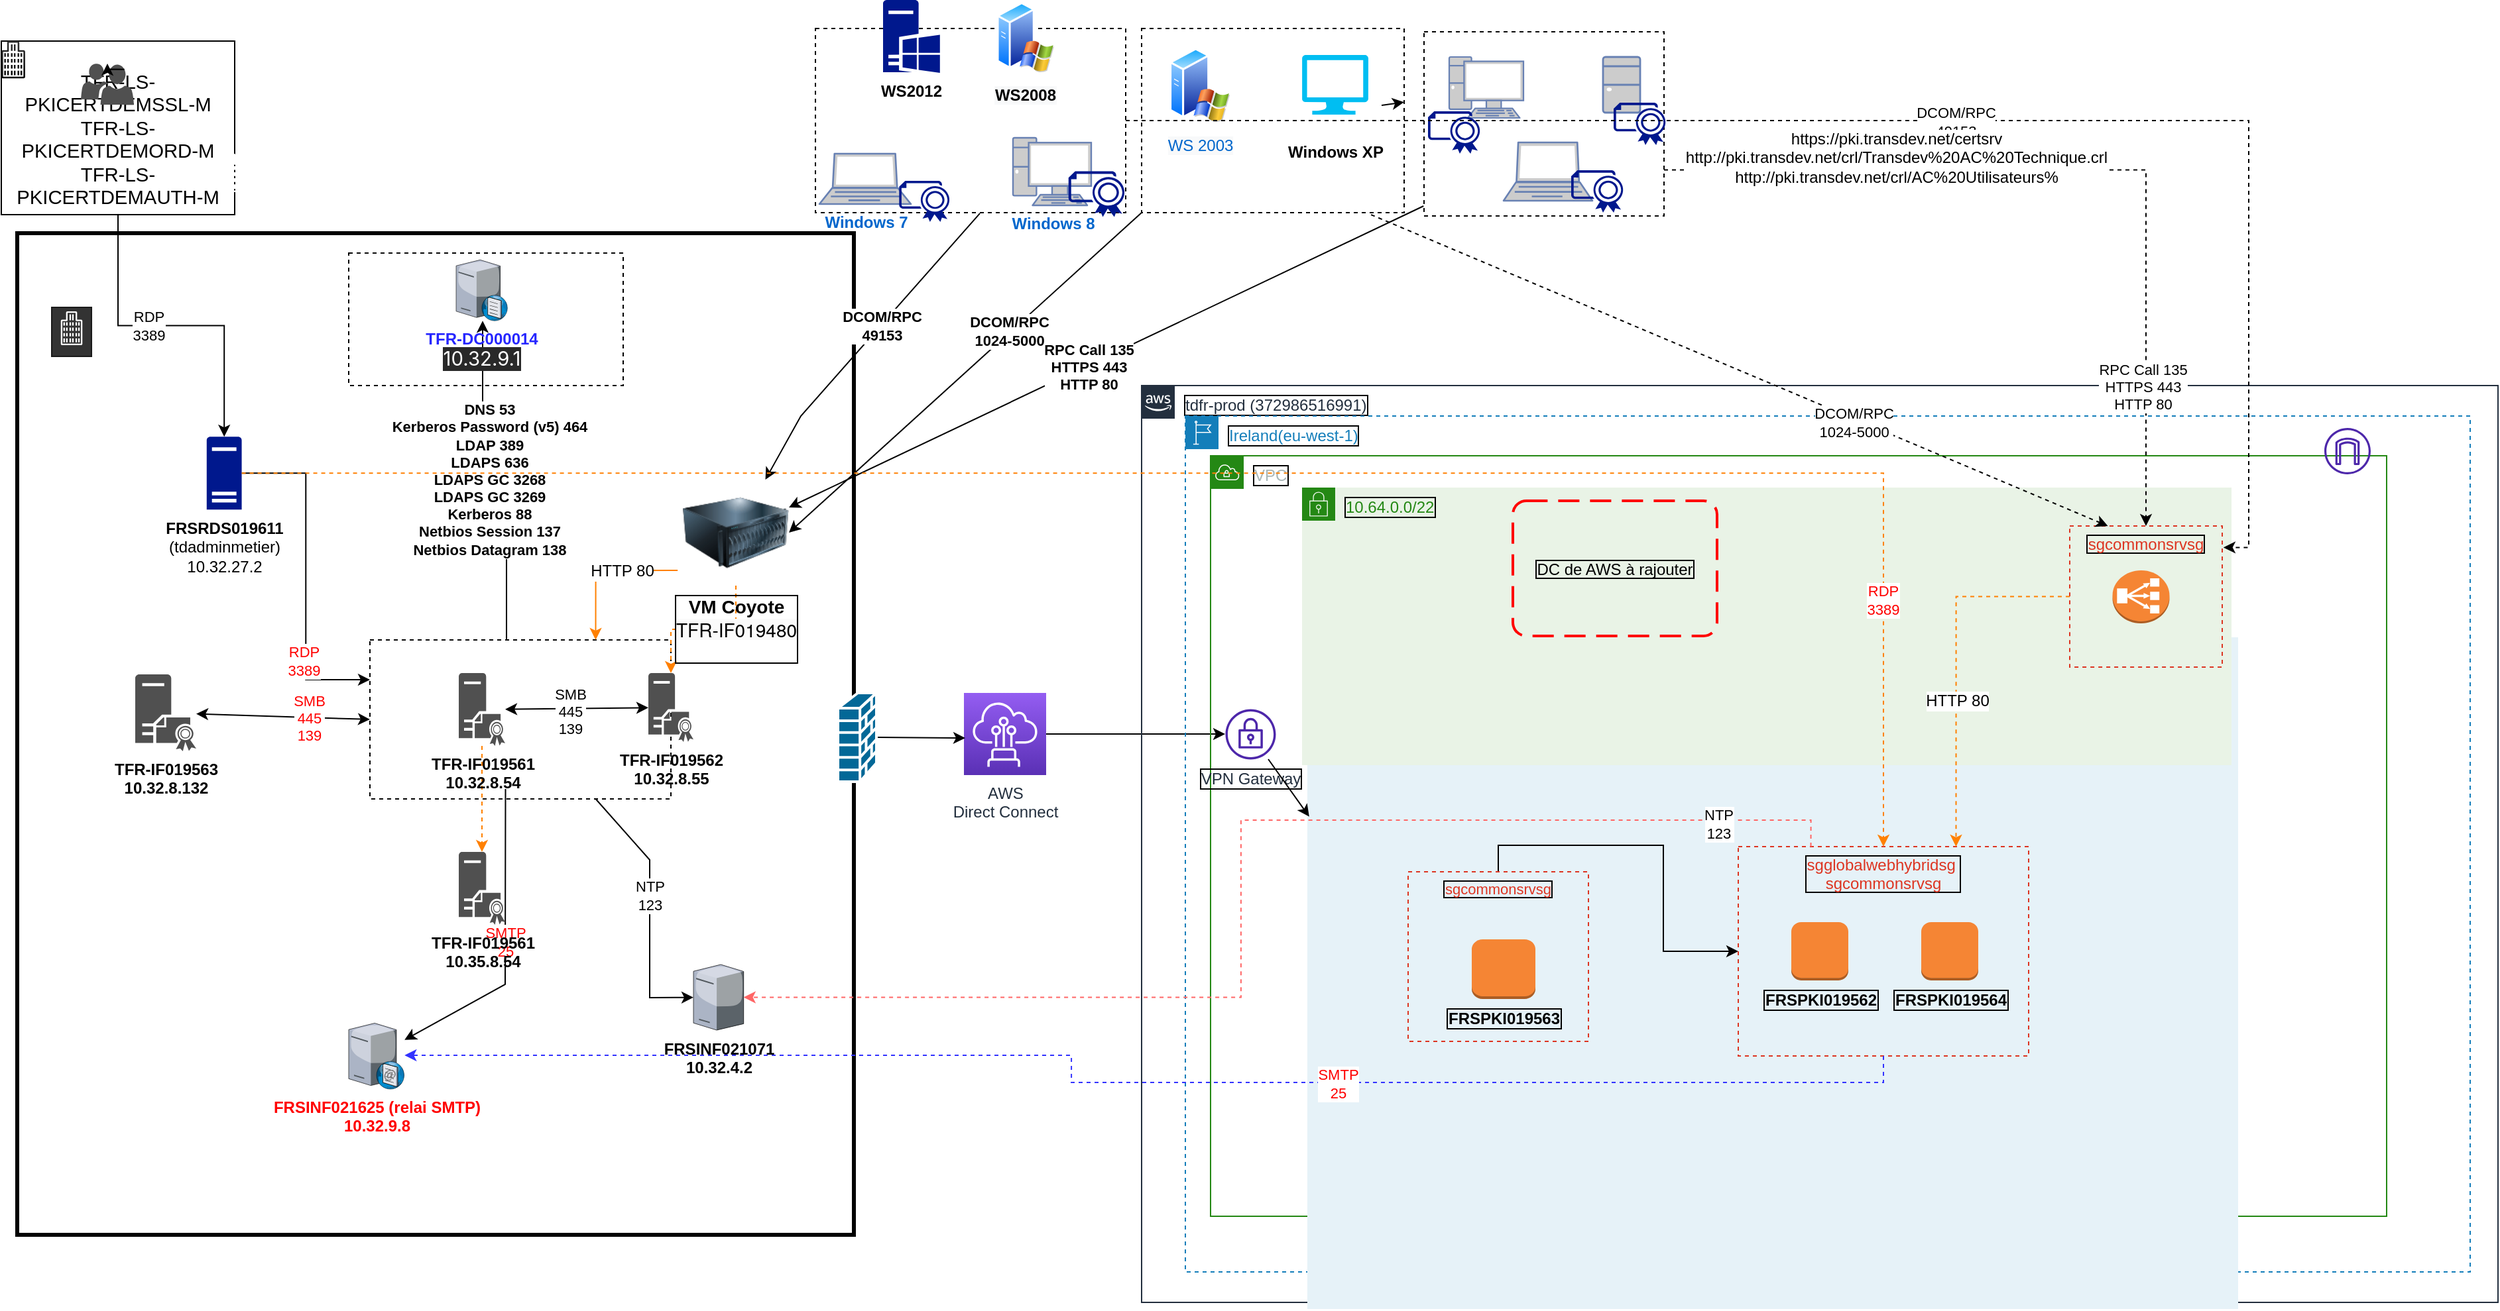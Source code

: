 <mxfile version="20.6.0" type="github">
  <diagram id="BUpwUjb0ULaxSuZtzYWh" name="Page-1">
    <mxGraphModel dx="3411" dy="2013" grid="0" gridSize="10" guides="1" tooltips="1" connect="1" arrows="1" fold="1" page="1" pageScale="1" pageWidth="1700" pageHeight="1100" math="0" shadow="0">
      <root>
        <mxCell id="0" />
        <mxCell id="1" parent="0" />
        <mxCell id="0XBWgx2gWtxwsbYNTwGq-58" value="" style="rounded=0;whiteSpace=wrap;html=1;strokeWidth=3;" parent="1" vertex="1">
          <mxGeometry x="-164" y="159" width="631" height="756" as="geometry" />
        </mxCell>
        <mxCell id="0XBWgx2gWtxwsbYNTwGq-92" value="" style="rounded=0;whiteSpace=wrap;html=1;strokeWidth=1;fillColor=#333333;strokeColor=#1A1A1A;labelBackgroundColor=#1A1A1A;" parent="1" vertex="1">
          <mxGeometry x="-138" y="215" width="30" height="37" as="geometry" />
        </mxCell>
        <mxCell id="0XBWgx2gWtxwsbYNTwGq-61" value="" style="edgeStyle=orthogonalEdgeStyle;rounded=0;orthogonalLoop=1;jettySize=auto;html=1;" parent="1" source="0XBWgx2gWtxwsbYNTwGq-10" target="0XBWgx2gWtxwsbYNTwGq-4" edge="1">
          <mxGeometry relative="1" as="geometry">
            <Array as="points">
              <mxPoint x="205" y="346" />
              <mxPoint x="187" y="346" />
            </Array>
          </mxGeometry>
        </mxCell>
        <mxCell id="0XBWgx2gWtxwsbYNTwGq-10" value="" style="rounded=0;whiteSpace=wrap;html=1;dashed=1;" parent="1" vertex="1">
          <mxGeometry x="102" y="466" width="227" height="120" as="geometry" />
        </mxCell>
        <mxCell id="0XBWgx2gWtxwsbYNTwGq-3" value="&lt;font style=&quot;&quot; color=&quot;#ff0000&quot;&gt;&lt;b&gt;&lt;span style=&quot;font-size: 12px;&quot;&gt;FRSINF021625 (relai SMTP)&lt;/span&gt;&lt;br&gt;&lt;span style=&quot;font-size: 12px;&quot;&gt;10.32.9.8&lt;/span&gt;&lt;/b&gt;&lt;br&gt;&lt;/font&gt;" style="verticalLabelPosition=bottom;sketch=0;aspect=fixed;html=1;verticalAlign=top;strokeColor=none;align=center;outlineConnect=0;shape=mxgraph.citrix.smtp_server;" parent="1" vertex="1">
          <mxGeometry x="86" y="754" width="42.13" height="51" as="geometry" />
        </mxCell>
        <mxCell id="0XBWgx2gWtxwsbYNTwGq-4" value="&lt;b&gt;&lt;font color=&quot;#2626ff&quot;&gt;TFR-DC000014&lt;br&gt;&lt;/font&gt;&lt;/b&gt;&lt;span style=&quot;color: rgb(255, 255, 255); font-family: -apple-system, BlinkMacSystemFont, &amp;quot;Segoe UI&amp;quot;, system-ui, &amp;quot;Apple Color Emoji&amp;quot;, &amp;quot;Segoe UI Emoji&amp;quot;, &amp;quot;Segoe UI Web&amp;quot;, sans-serif; font-size: 14.667px; text-align: start; background-color: rgb(41, 41, 41);&quot;&gt;10.32.9.1&lt;/span&gt;&lt;b&gt;&lt;font color=&quot;#2626ff&quot;&gt;&lt;br&gt;&lt;/font&gt;&lt;/b&gt;" style="verticalLabelPosition=bottom;sketch=0;aspect=fixed;html=1;verticalAlign=top;strokeColor=none;align=center;outlineConnect=0;shape=mxgraph.citrix.dns_server;" parent="1" vertex="1">
          <mxGeometry x="167.01" y="178" width="38.97" height="47.12" as="geometry" />
        </mxCell>
        <mxCell id="0XBWgx2gWtxwsbYNTwGq-5" value="&lt;span style=&quot;font-size: 12px;&quot;&gt;&lt;b&gt;FRSINF021071 &lt;br&gt;10.32.4.2&lt;/b&gt;&lt;br&gt;&lt;/span&gt;" style="verticalLabelPosition=bottom;sketch=0;aspect=fixed;html=1;verticalAlign=top;strokeColor=none;align=center;outlineConnect=0;shape=mxgraph.citrix.license_server;" parent="1" vertex="1">
          <mxGeometry x="346" y="711" width="37.85" height="49.5" as="geometry" />
        </mxCell>
        <mxCell id="0XBWgx2gWtxwsbYNTwGq-6" value="&lt;span style=&quot;font-size: 12px;&quot;&gt;&lt;b&gt;TFR-IF019563&lt;br&gt;10.32.8.132&lt;br&gt;&lt;/b&gt;&lt;/span&gt;" style="sketch=0;pointerEvents=1;shadow=0;dashed=0;html=1;strokeColor=none;fillColor=#505050;labelPosition=center;verticalLabelPosition=bottom;verticalAlign=top;outlineConnect=0;align=center;shape=mxgraph.office.servers.certificate_authority;" parent="1" vertex="1">
          <mxGeometry x="-75" y="492" width="46" height="58" as="geometry" />
        </mxCell>
        <mxCell id="0XBWgx2gWtxwsbYNTwGq-7" value="&lt;span style=&quot;font-size: 12px;&quot;&gt;&lt;b&gt;TFR-IF019562&lt;br&gt;10.32.8.55&lt;/b&gt;&lt;br&gt;&lt;/span&gt;" style="sketch=0;pointerEvents=1;shadow=0;dashed=0;html=1;strokeColor=none;fillColor=#505050;labelPosition=center;verticalLabelPosition=bottom;verticalAlign=top;outlineConnect=0;align=center;shape=mxgraph.office.servers.certificate_authority;" parent="1" vertex="1">
          <mxGeometry x="312" y="491" width="34" height="52" as="geometry" />
        </mxCell>
        <mxCell id="4JeH47GUTkeg_0I-WwDM-278" value="" style="edgeStyle=orthogonalEdgeStyle;rounded=0;orthogonalLoop=1;jettySize=auto;html=1;dashed=1;strokeColor=#FF8000;strokeWidth=1;fontSize=11;fontColor=#000000;startArrow=none;startFill=0;" edge="1" parent="1" source="0XBWgx2gWtxwsbYNTwGq-8" target="4JeH47GUTkeg_0I-WwDM-277">
          <mxGeometry relative="1" as="geometry" />
        </mxCell>
        <mxCell id="0XBWgx2gWtxwsbYNTwGq-8" value="&lt;b&gt;&lt;span style=&quot;font-size: 12px;&quot;&gt;TFR-IF019561&lt;br&gt;&lt;/span&gt;10.32.8.54&lt;/b&gt;&lt;span style=&quot;font-size: 12px;&quot;&gt;&lt;b&gt;&lt;br&gt;&lt;/b&gt;&lt;/span&gt;" style="sketch=0;pointerEvents=1;shadow=0;dashed=0;html=1;strokeColor=none;fillColor=#505050;labelPosition=center;verticalLabelPosition=bottom;verticalAlign=top;outlineConnect=0;align=center;shape=mxgraph.office.servers.certificate_authority;" parent="1" vertex="1">
          <mxGeometry x="169" y="491" width="35" height="55" as="geometry" />
        </mxCell>
        <mxCell id="0XBWgx2gWtxwsbYNTwGq-16" value="" style="rounded=0;whiteSpace=wrap;html=1;dashed=1;" parent="1" vertex="1">
          <mxGeometry x="438" y="4.5" width="234" height="139" as="geometry" />
        </mxCell>
        <mxCell id="0XBWgx2gWtxwsbYNTwGq-17" value="" style="rounded=0;whiteSpace=wrap;html=1;dashed=1;" parent="1" vertex="1">
          <mxGeometry x="897" y="7" width="181" height="139" as="geometry" />
        </mxCell>
        <mxCell id="0XBWgx2gWtxwsbYNTwGq-18" value="" style="rounded=0;whiteSpace=wrap;html=1;dashed=1;" parent="1" vertex="1">
          <mxGeometry x="684" y="4.5" width="198" height="139" as="geometry" />
        </mxCell>
        <mxCell id="0XBWgx2gWtxwsbYNTwGq-21" value="&lt;b&gt;WS2012&lt;/b&gt;" style="sketch=0;aspect=fixed;pointerEvents=1;shadow=0;dashed=0;html=1;strokeColor=none;labelPosition=center;verticalLabelPosition=bottom;verticalAlign=top;align=center;fillColor=#00188D;shape=mxgraph.mscae.enterprise.windows_server" parent="1" vertex="1">
          <mxGeometry x="489" y="-17" width="42.9" height="55" as="geometry" />
        </mxCell>
        <mxCell id="0XBWgx2gWtxwsbYNTwGq-23" value="&lt;b style=&quot;background-color: rgb(248, 249, 250);&quot;&gt;WS2008&lt;/b&gt;" style="aspect=fixed;perimeter=ellipsePerimeter;html=1;align=center;shadow=0;dashed=0;spacingTop=3;image;image=img/lib/active_directory/windows_server_2.svg;" parent="1" vertex="1">
          <mxGeometry x="574.8" y="-16" width="43.2" height="54" as="geometry" />
        </mxCell>
        <mxCell id="0XBWgx2gWtxwsbYNTwGq-26" value="&lt;b&gt;Windows 7&lt;/b&gt;" style="fontColor=#0066CC;verticalAlign=top;verticalLabelPosition=bottom;labelPosition=center;align=center;html=1;outlineConnect=0;fillColor=#CCCCCC;strokeColor=#6881B3;gradientColor=none;gradientDirection=north;strokeWidth=2;shape=mxgraph.networks.laptop;" parent="1" vertex="1">
          <mxGeometry x="441" y="99" width="69" height="38" as="geometry" />
        </mxCell>
        <mxCell id="0XBWgx2gWtxwsbYNTwGq-28" value="&lt;b&gt;&lt;br&gt;Windows XP&lt;/b&gt;" style="verticalLabelPosition=bottom;html=1;verticalAlign=top;align=center;strokeColor=none;fillColor=#00BEF2;shape=mxgraph.azure.computer;pointerEvents=1;" parent="1" vertex="1">
          <mxGeometry x="805" y="24.5" width="50" height="45" as="geometry" />
        </mxCell>
        <mxCell id="0XBWgx2gWtxwsbYNTwGq-29" value="&lt;b&gt;Windows 8&lt;/b&gt;" style="fontColor=#0066CC;verticalAlign=top;verticalLabelPosition=bottom;labelPosition=center;align=center;html=1;outlineConnect=0;fillColor=#CCCCCC;strokeColor=#6881B3;gradientColor=none;gradientDirection=north;strokeWidth=2;shape=mxgraph.networks.pc;" parent="1" vertex="1">
          <mxGeometry x="587" y="87" width="59" height="51" as="geometry" />
        </mxCell>
        <mxCell id="0XBWgx2gWtxwsbYNTwGq-30" value="&lt;font color=&quot;#0066cc&quot;&gt;&lt;span style=&quot;background-color: rgb(248, 249, 250);&quot;&gt;WS 2003&lt;/span&gt;&lt;/font&gt;" style="aspect=fixed;perimeter=ellipsePerimeter;html=1;align=center;shadow=0;dashed=0;spacingTop=3;image;image=img/lib/active_directory/windows_server_2.svg;" parent="1" vertex="1">
          <mxGeometry x="705" y="18.5" width="45.6" height="57" as="geometry" />
        </mxCell>
        <mxCell id="0XBWgx2gWtxwsbYNTwGq-31" value="" style="fontColor=#0066CC;verticalAlign=top;verticalLabelPosition=bottom;labelPosition=center;align=center;html=1;outlineConnect=0;fillColor=#CCCCCC;strokeColor=#6881B3;gradientColor=none;gradientDirection=north;strokeWidth=2;shape=mxgraph.networks.laptop;" parent="1" vertex="1">
          <mxGeometry x="957" y="90.5" width="67" height="44" as="geometry" />
        </mxCell>
        <mxCell id="0XBWgx2gWtxwsbYNTwGq-32" value="" style="fontColor=#0066CC;verticalAlign=top;verticalLabelPosition=bottom;labelPosition=center;align=center;html=1;outlineConnect=0;fillColor=#CCCCCC;strokeColor=#6881B3;gradientColor=none;gradientDirection=north;strokeWidth=2;shape=mxgraph.networks.pc;" parent="1" vertex="1">
          <mxGeometry x="916" y="26" width="56" height="46" as="geometry" />
        </mxCell>
        <mxCell id="0XBWgx2gWtxwsbYNTwGq-33" value="" style="fontColor=#0066CC;verticalAlign=top;verticalLabelPosition=bottom;labelPosition=center;align=center;html=1;outlineConnect=0;fillColor=#CCCCCC;strokeColor=#6881B3;gradientColor=none;gradientDirection=north;strokeWidth=2;shape=mxgraph.networks.desktop_pc;" parent="1" vertex="1">
          <mxGeometry x="1032" y="26" width="28" height="42" as="geometry" />
        </mxCell>
        <mxCell id="0XBWgx2gWtxwsbYNTwGq-37" value="" style="sketch=0;aspect=fixed;pointerEvents=1;shadow=0;dashed=0;html=1;strokeColor=none;labelPosition=center;verticalLabelPosition=bottom;verticalAlign=top;align=center;fillColor=#00188D;shape=mxgraph.azure.certificate" parent="1" vertex="1">
          <mxGeometry x="1040" y="60.5" width="40" height="32" as="geometry" />
        </mxCell>
        <mxCell id="0XBWgx2gWtxwsbYNTwGq-40" value="" style="sketch=0;aspect=fixed;pointerEvents=1;shadow=0;dashed=0;html=1;strokeColor=none;labelPosition=center;verticalLabelPosition=bottom;verticalAlign=top;align=center;fillColor=#00188D;shape=mxgraph.azure.certificate" parent="1" vertex="1">
          <mxGeometry x="900" y="67" width="40" height="32" as="geometry" />
        </mxCell>
        <mxCell id="0XBWgx2gWtxwsbYNTwGq-41" value="" style="sketch=0;aspect=fixed;pointerEvents=1;shadow=0;dashed=0;html=1;strokeColor=none;labelPosition=center;verticalLabelPosition=bottom;verticalAlign=top;align=center;fillColor=#00188D;shape=mxgraph.azure.certificate" parent="1" vertex="1">
          <mxGeometry x="1008" y="111.5" width="40" height="32" as="geometry" />
        </mxCell>
        <mxCell id="0XBWgx2gWtxwsbYNTwGq-43" value="" style="sketch=0;aspect=fixed;pointerEvents=1;shadow=0;dashed=0;html=1;strokeColor=none;labelPosition=center;verticalLabelPosition=bottom;verticalAlign=top;align=center;fillColor=#00188D;shape=mxgraph.azure.certificate" parent="1" vertex="1">
          <mxGeometry x="501.15" y="119.5" width="38.75" height="31" as="geometry" />
        </mxCell>
        <mxCell id="0XBWgx2gWtxwsbYNTwGq-45" value="" style="sketch=0;aspect=fixed;pointerEvents=1;shadow=0;dashed=0;html=1;strokeColor=none;labelPosition=center;verticalLabelPosition=bottom;verticalAlign=top;align=center;fillColor=#00188D;shape=mxgraph.azure.certificate" parent="1" vertex="1">
          <mxGeometry x="628.87" y="112.25" width="43.13" height="34.5" as="geometry" />
        </mxCell>
        <mxCell id="4JeH47GUTkeg_0I-WwDM-153" style="edgeStyle=none;rounded=0;orthogonalLoop=1;jettySize=auto;html=1;exitX=1;exitY=0.25;exitDx=0;exitDy=0;fontColor=#000000;" edge="1" parent="1" source="0XBWgx2gWtxwsbYNTwGq-47" target="0XBWgx2gWtxwsbYNTwGq-18">
          <mxGeometry relative="1" as="geometry" />
        </mxCell>
        <mxCell id="0XBWgx2gWtxwsbYNTwGq-47" value="" style="shape=image;html=1;verticalAlign=top;verticalLabelPosition=bottom;labelBackgroundColor=#ffffff;imageAspect=0;aspect=fixed;image=https://cdn1.iconfinder.com/data/icons/hawcons/32/698401-icon-137-document-certificate-128.png" parent="1" vertex="1">
          <mxGeometry x="825" y="52.5" width="40" height="40" as="geometry" />
        </mxCell>
        <mxCell id="0XBWgx2gWtxwsbYNTwGq-53" value="" style="shape=image;html=1;verticalAlign=top;verticalLabelPosition=bottom;labelBackgroundColor=#ffffff;imageAspect=0;aspect=fixed;image=https://cdn1.iconfinder.com/data/icons/hawcons/32/698401-icon-137-document-certificate-128.png" parent="1" vertex="1">
          <mxGeometry x="461.15" width="40" height="40" as="geometry" />
        </mxCell>
        <mxCell id="0XBWgx2gWtxwsbYNTwGq-55" value="" style="shape=image;html=1;verticalAlign=top;verticalLabelPosition=bottom;labelBackgroundColor=#ffffff;imageAspect=0;aspect=fixed;image=https://cdn1.iconfinder.com/data/icons/hawcons/32/698401-icon-137-document-certificate-128.png" parent="1" vertex="1">
          <mxGeometry x="723" y="55" width="40" height="40" as="geometry" />
        </mxCell>
        <mxCell id="4JeH47GUTkeg_0I-WwDM-197" style="edgeStyle=none;rounded=0;orthogonalLoop=1;jettySize=auto;html=1;exitX=1;exitY=0.5;exitDx=0;exitDy=0;exitPerimeter=0;fontColor=#000000;" edge="1" parent="1" source="0XBWgx2gWtxwsbYNTwGq-57" target="4JeH47GUTkeg_0I-WwDM-198">
          <mxGeometry relative="1" as="geometry">
            <mxPoint x="624" y="537" as="targetPoint" />
          </mxGeometry>
        </mxCell>
        <mxCell id="0XBWgx2gWtxwsbYNTwGq-57" value="AWS&lt;br&gt;Direct Connect" style="sketch=0;points=[[0,0,0],[0.25,0,0],[0.5,0,0],[0.75,0,0],[1,0,0],[0,1,0],[0.25,1,0],[0.5,1,0],[0.75,1,0],[1,1,0],[0,0.25,0],[0,0.5,0],[0,0.75,0],[1,0.25,0],[1,0.5,0],[1,0.75,0]];outlineConnect=0;fontColor=#232F3E;gradientColor=#945DF2;gradientDirection=north;fillColor=#5A30B5;strokeColor=#ffffff;dashed=0;verticalLabelPosition=bottom;verticalAlign=top;align=center;html=1;fontSize=12;fontStyle=0;aspect=fixed;shape=mxgraph.aws4.resourceIcon;resIcon=mxgraph.aws4.direct_connect;" parent="1" vertex="1">
          <mxGeometry x="550" y="506" width="62" height="62" as="geometry" />
        </mxCell>
        <mxCell id="4JeH47GUTkeg_0I-WwDM-195" style="edgeStyle=none;rounded=0;orthogonalLoop=1;jettySize=auto;html=1;exitX=1;exitY=0.5;exitDx=0;exitDy=0;exitPerimeter=0;fontColor=#000000;" edge="1" parent="1" source="0XBWgx2gWtxwsbYNTwGq-59">
          <mxGeometry relative="1" as="geometry">
            <mxPoint x="551" y="540" as="targetPoint" />
          </mxGeometry>
        </mxCell>
        <mxCell id="0XBWgx2gWtxwsbYNTwGq-59" value="" style="shape=mxgraph.cisco.security.firewall;html=1;pointerEvents=1;dashed=0;fillColor=#036897;strokeColor=#ffffff;strokeWidth=2;verticalLabelPosition=bottom;verticalAlign=top;align=center;outlineConnect=0;" parent="1" vertex="1">
          <mxGeometry x="455" y="506" width="29" height="67" as="geometry" />
        </mxCell>
        <mxCell id="0XBWgx2gWtxwsbYNTwGq-63" value="" style="endArrow=classic;html=1;rounded=0;exitX=0.75;exitY=1;exitDx=0;exitDy=0;" parent="1" source="0XBWgx2gWtxwsbYNTwGq-10" edge="1" target="0XBWgx2gWtxwsbYNTwGq-5">
          <mxGeometry width="50" height="50" relative="1" as="geometry">
            <mxPoint x="359.92" y="651" as="sourcePoint" />
            <mxPoint x="348" y="702" as="targetPoint" />
            <Array as="points">
              <mxPoint x="313" y="632" />
              <mxPoint x="313" y="736" />
            </Array>
          </mxGeometry>
        </mxCell>
        <mxCell id="4JeH47GUTkeg_0I-WwDM-7" value="NTP&lt;br&gt;123" style="edgeLabel;html=1;align=center;verticalAlign=middle;resizable=0;points=[];fontColor=#000000;" vertex="1" connectable="0" parent="0XBWgx2gWtxwsbYNTwGq-63">
          <mxGeometry x="-0.106" relative="1" as="geometry">
            <mxPoint as="offset" />
          </mxGeometry>
        </mxCell>
        <mxCell id="0XBWgx2gWtxwsbYNTwGq-64" value="" style="endArrow=classic;html=1;rounded=0;exitX=0.75;exitY=1;exitDx=0;exitDy=0;" parent="1" target="0XBWgx2gWtxwsbYNTwGq-3" edge="1">
          <mxGeometry width="50" height="50" relative="1" as="geometry">
            <mxPoint x="204.25" y="578.5" as="sourcePoint" />
            <mxPoint x="204" y="708.5" as="targetPoint" />
            <Array as="points">
              <mxPoint x="204" y="726" />
            </Array>
          </mxGeometry>
        </mxCell>
        <mxCell id="4JeH47GUTkeg_0I-WwDM-6" value="SMTP&lt;br&gt;25" style="edgeLabel;html=1;align=center;verticalAlign=middle;resizable=0;points=[];fontColor=#FF0000;" vertex="1" connectable="0" parent="0XBWgx2gWtxwsbYNTwGq-64">
          <mxGeometry x="-0.016" relative="1" as="geometry">
            <mxPoint as="offset" />
          </mxGeometry>
        </mxCell>
        <mxCell id="0XBWgx2gWtxwsbYNTwGq-66" value="" style="endArrow=classic;startArrow=classic;html=1;rounded=0;entryX=0;entryY=0.5;entryDx=0;entryDy=0;" parent="1" source="0XBWgx2gWtxwsbYNTwGq-6" target="0XBWgx2gWtxwsbYNTwGq-10" edge="1">
          <mxGeometry width="50" height="50" relative="1" as="geometry">
            <mxPoint x="78" y="520" as="sourcePoint" />
            <mxPoint x="128" y="470" as="targetPoint" />
          </mxGeometry>
        </mxCell>
        <mxCell id="4JeH47GUTkeg_0I-WwDM-8" value="SMB&lt;br&gt;445&lt;br&gt;139" style="edgeLabel;html=1;align=center;verticalAlign=middle;resizable=0;points=[];fontColor=#FF0000;" vertex="1" connectable="0" parent="0XBWgx2gWtxwsbYNTwGq-66">
          <mxGeometry x="0.525" relative="1" as="geometry">
            <mxPoint x="-15" as="offset" />
          </mxGeometry>
        </mxCell>
        <mxCell id="0XBWgx2gWtxwsbYNTwGq-69" value="" style="endArrow=classic;startArrow=classic;html=1;rounded=0;" parent="1" source="0XBWgx2gWtxwsbYNTwGq-8" target="0XBWgx2gWtxwsbYNTwGq-7" edge="1">
          <mxGeometry width="50" height="50" relative="1" as="geometry">
            <mxPoint x="225" y="517.712" as="sourcePoint" />
            <mxPoint x="283" y="516.28" as="targetPoint" />
          </mxGeometry>
        </mxCell>
        <mxCell id="4JeH47GUTkeg_0I-WwDM-9" value="&lt;span style=&quot;color: rgba(0, 0, 0, 0); font-family: monospace; font-size: 0px; text-align: start; background-color: rgb(248, 249, 250);&quot;&gt;%3CmxGraphModel%3E%3Croot%3E%3CmxCell%20id%3D%220%22%2F%3E%3CmxCell%20id%3D%221%22%20parent%3D%220%22%2F%3E%3CmxCell%20id%3D%222%22%20value%3D%22SMB%26lt%3Bbr%26gt%3B445%26lt%3Bbr%26gt%3B139%22%20style%3D%22edgeLabel%3Bhtml%3D1%3Balign%3Dcenter%3BverticalAlign%3Dmiddle%3Bresizable%3D0%3Bpoints%3D%5B%5D%3BfontColor%3D%23FF0000%3B%22%20vertex%3D%221%22%20connectable%3D%220%22%20parent%3D%221%22%3E%3CmxGeometry%20x%3D%22113.979%22%20y%3D%22518.933%22%20as%3D%22geometry%22%2F%3E%3C%2FmxCell%3E%3C%2Froot%3E%3C%2FmxGraphModel%3E&lt;/span&gt;" style="edgeLabel;html=1;align=center;verticalAlign=middle;resizable=0;points=[];fontColor=#FF0000;" vertex="1" connectable="0" parent="0XBWgx2gWtxwsbYNTwGq-69">
          <mxGeometry x="-0.2" relative="1" as="geometry">
            <mxPoint as="offset" />
          </mxGeometry>
        </mxCell>
        <mxCell id="4JeH47GUTkeg_0I-WwDM-10" value="SMB&lt;br&gt;445&lt;br&gt;139" style="edgeLabel;html=1;align=center;verticalAlign=middle;resizable=0;points=[];fontColor=#000000;" vertex="1" connectable="0" parent="0XBWgx2gWtxwsbYNTwGq-69">
          <mxGeometry x="-0.274" y="-4" relative="1" as="geometry">
            <mxPoint x="10" y="-2" as="offset" />
          </mxGeometry>
        </mxCell>
        <mxCell id="4JeH47GUTkeg_0I-WwDM-3" value="" style="edgeStyle=orthogonalEdgeStyle;rounded=0;orthogonalLoop=1;jettySize=auto;html=1;entryX=0;entryY=0.25;entryDx=0;entryDy=0;" edge="1" parent="1" source="0XBWgx2gWtxwsbYNTwGq-78" target="0XBWgx2gWtxwsbYNTwGq-10">
          <mxGeometry relative="1" as="geometry" />
        </mxCell>
        <mxCell id="4JeH47GUTkeg_0I-WwDM-13" value="RDP&lt;br&gt;3389" style="edgeLabel;html=1;align=center;verticalAlign=middle;resizable=0;points=[];fontColor=#FF0000;" vertex="1" connectable="0" parent="4JeH47GUTkeg_0I-WwDM-3">
          <mxGeometry x="0.507" y="-2" relative="1" as="geometry">
            <mxPoint as="offset" />
          </mxGeometry>
        </mxCell>
        <mxCell id="0XBWgx2gWtxwsbYNTwGq-78" value="&lt;b&gt;FRSRDS019611 &lt;/b&gt;&lt;br&gt;(tdadminmetier)&lt;br&gt;10.32.27.2" style="sketch=0;aspect=fixed;pointerEvents=1;shadow=0;dashed=0;html=1;strokeColor=none;labelPosition=center;verticalLabelPosition=bottom;verticalAlign=top;align=center;fillColor=#00188D;shape=mxgraph.mscae.enterprise.server_generic;strokeWidth=3;" parent="1" vertex="1">
          <mxGeometry x="-21.11" y="312.6" width="26.4" height="55" as="geometry" />
        </mxCell>
        <mxCell id="4JeH47GUTkeg_0I-WwDM-169" value="" style="edgeStyle=orthogonalEdgeStyle;rounded=0;orthogonalLoop=1;jettySize=auto;html=1;fontColor=#000000;" edge="1" parent="1" source="0XBWgx2gWtxwsbYNTwGq-90" target="0XBWgx2gWtxwsbYNTwGq-78">
          <mxGeometry relative="1" as="geometry" />
        </mxCell>
        <mxCell id="4JeH47GUTkeg_0I-WwDM-170" value="RDP&lt;br&gt;3389" style="edgeLabel;html=1;align=center;verticalAlign=middle;resizable=0;points=[];fontColor=#000000;" vertex="1" connectable="0" parent="4JeH47GUTkeg_0I-WwDM-169">
          <mxGeometry x="-0.136" relative="1" as="geometry">
            <mxPoint as="offset" />
          </mxGeometry>
        </mxCell>
        <mxCell id="0XBWgx2gWtxwsbYNTwGq-90" value="&lt;span style=&quot;font-size: 11pt; font-family: Calibri, sans-serif;&quot;&gt;&lt;br&gt;&lt;br&gt;TFR-LS-PKICERTDEMSSL-M&lt;br&gt;&lt;/span&gt;&lt;span style=&quot;font-size: 11pt; font-family: Calibri, sans-serif;&quot;&gt;TFR-LS-PKICERTDEMORD-M&lt;br&gt;&lt;/span&gt;&lt;span style=&quot;font-size: 11pt; font-family: Calibri, sans-serif;&quot;&gt;TFR-LS-PKICERTDEMAUTH-M&lt;/span&gt;&lt;span style=&quot;font-size: 11pt; font-family: Calibri, sans-serif;&quot;&gt;&lt;br&gt;&lt;br&gt;&lt;/span&gt;" style="rounded=0;whiteSpace=wrap;html=1;strokeWidth=1;fillColor=#FFFFFF;" parent="1" vertex="1">
          <mxGeometry x="-176" y="14" width="176" height="131" as="geometry" />
        </mxCell>
        <mxCell id="0XBWgx2gWtxwsbYNTwGq-91" value="" style="sketch=0;outlineConnect=0;fontColor=#FFFFFF;gradientColor=none;fillColor=#FFFFFF;strokeColor=none;dashed=0;verticalLabelPosition=bottom;verticalAlign=top;align=center;html=1;fontSize=12;fontStyle=0;aspect=fixed;pointerEvents=1;shape=mxgraph.aws4.office_building;strokeWidth=1;shadow=0;" parent="1" vertex="1">
          <mxGeometry x="-131.18" y="218" width="16.37" height="25.54" as="geometry" />
        </mxCell>
        <mxCell id="0XBWgx2gWtxwsbYNTwGq-94" value="" style="sketch=0;outlineConnect=0;fontColor=#FFFFFF;gradientColor=none;fillColor=#FFFFFF;strokeColor=none;dashed=0;verticalLabelPosition=bottom;verticalAlign=top;align=center;html=1;fontSize=12;fontStyle=0;aspect=fixed;pointerEvents=1;shape=mxgraph.aws4.office_building;strokeWidth=1;shadow=0;" parent="1" vertex="1">
          <mxGeometry x="-13.3" y="99" width="18.59" height="29" as="geometry" />
        </mxCell>
        <mxCell id="0XBWgx2gWtxwsbYNTwGq-100" value="" style="sketch=0;outlineConnect=0;fontColor=#FFFFFF;gradientColor=default;fillColor=#333333;strokeColor=none;dashed=0;verticalLabelPosition=bottom;verticalAlign=top;align=center;html=1;fontSize=12;fontStyle=0;aspect=fixed;pointerEvents=1;shape=mxgraph.aws4.office_building;strokeWidth=1;shadow=0;labelBackgroundColor=#1A1A1A;" parent="1" vertex="1">
          <mxGeometry x="-176" y="14.0" width="18" height="28.08" as="geometry" />
        </mxCell>
        <mxCell id="0XBWgx2gWtxwsbYNTwGq-101" value="" style="sketch=0;pointerEvents=1;shadow=0;dashed=0;html=1;strokeColor=none;labelPosition=center;verticalLabelPosition=bottom;verticalAlign=top;align=center;fillColor=#505050;shape=mxgraph.mscae.intune.user_group;labelBackgroundColor=#1A1A1A;strokeWidth=1;fontColor=#FFFFFF;" parent="1" vertex="1">
          <mxGeometry x="-116" y="31" width="40" height="31" as="geometry" />
        </mxCell>
        <mxCell id="4JeH47GUTkeg_0I-WwDM-5" style="edgeStyle=orthogonalEdgeStyle;rounded=0;orthogonalLoop=1;jettySize=auto;html=1;exitX=0.82;exitY=0.14;exitDx=0;exitDy=0;exitPerimeter=0;entryX=0.5;entryY=0;entryDx=0;entryDy=0;entryPerimeter=0;fontColor=#FF0000;" edge="1" parent="1" source="0XBWgx2gWtxwsbYNTwGq-101" target="0XBWgx2gWtxwsbYNTwGq-101">
          <mxGeometry relative="1" as="geometry" />
        </mxCell>
        <mxCell id="4JeH47GUTkeg_0I-WwDM-15" value="" style="rounded=0;whiteSpace=wrap;html=1;fontColor=#000000;dashed=1;fillColor=none;" vertex="1" parent="1">
          <mxGeometry x="86" y="174" width="207" height="100" as="geometry" />
        </mxCell>
        <mxCell id="4JeH47GUTkeg_0I-WwDM-151" value="&lt;font color=&quot;#000000&quot;&gt;DNS 53&lt;br&gt;Kerberos Password (v5) 464&lt;br&gt;LDAP 389&lt;br&gt;LDAPS 636&lt;br&gt;LDAPS GC 3268&lt;br&gt;LDAPS GC 3269&lt;br&gt;Kerberos 88&lt;br&gt;Netbios Session 137&lt;br&gt;Netbios Datagram 138&lt;br&gt;&lt;/font&gt;" style="edgeLabel;html=1;align=center;verticalAlign=middle;resizable=0;points=[];fontColor=#FF0000;fontStyle=1" vertex="1" connectable="0" parent="1">
          <mxGeometry x="192.0" y="345" as="geometry" />
        </mxCell>
        <mxCell id="4JeH47GUTkeg_0I-WwDM-163" value="" style="endArrow=classic;html=1;rounded=0;fontColor=#000000;exitX=0.53;exitY=1.004;exitDx=0;exitDy=0;exitPerimeter=0;" edge="1" parent="1" source="0XBWgx2gWtxwsbYNTwGq-16" target="4JeH47GUTkeg_0I-WwDM-260">
          <mxGeometry width="50" height="50" relative="1" as="geometry">
            <mxPoint x="501" y="427" as="sourcePoint" />
            <mxPoint x="595" y="438" as="targetPoint" />
            <Array as="points">
              <mxPoint x="427" y="297" />
            </Array>
          </mxGeometry>
        </mxCell>
        <mxCell id="4JeH47GUTkeg_0I-WwDM-166" value="&lt;b&gt;DCOM/RPC&lt;br&gt;49153&lt;/b&gt;" style="edgeLabel;html=1;align=center;verticalAlign=middle;resizable=0;points=[];fontColor=#000000;" vertex="1" connectable="0" parent="4JeH47GUTkeg_0I-WwDM-163">
          <mxGeometry x="-0.128" y="1" relative="1" as="geometry">
            <mxPoint y="-1" as="offset" />
          </mxGeometry>
        </mxCell>
        <mxCell id="4JeH47GUTkeg_0I-WwDM-164" value="" style="endArrow=classic;html=1;rounded=0;fontColor=#000000;exitX=0;exitY=1;exitDx=0;exitDy=0;entryX=1;entryY=0.5;entryDx=0;entryDy=0;" edge="1" parent="1" source="0XBWgx2gWtxwsbYNTwGq-18" target="4JeH47GUTkeg_0I-WwDM-260">
          <mxGeometry width="50" height="50" relative="1" as="geometry">
            <mxPoint x="532" y="419" as="sourcePoint" />
            <mxPoint x="582" y="369" as="targetPoint" />
          </mxGeometry>
        </mxCell>
        <mxCell id="4JeH47GUTkeg_0I-WwDM-167" value="&lt;b&gt;DCOM/RPC&lt;br&gt;1024-5000&lt;/b&gt;" style="edgeLabel;html=1;align=center;verticalAlign=middle;resizable=0;points=[];fontColor=#000000;" vertex="1" connectable="0" parent="4JeH47GUTkeg_0I-WwDM-164">
          <mxGeometry x="-0.251" y="-1" relative="1" as="geometry">
            <mxPoint as="offset" />
          </mxGeometry>
        </mxCell>
        <mxCell id="4JeH47GUTkeg_0I-WwDM-165" value="" style="endArrow=classic;html=1;rounded=0;fontColor=#000000;exitX=-0.002;exitY=0.946;exitDx=0;exitDy=0;exitPerimeter=0;" edge="1" parent="1" source="0XBWgx2gWtxwsbYNTwGq-17" target="4JeH47GUTkeg_0I-WwDM-260">
          <mxGeometry width="50" height="50" relative="1" as="geometry">
            <mxPoint x="532" y="419" as="sourcePoint" />
            <mxPoint x="582" y="369" as="targetPoint" />
          </mxGeometry>
        </mxCell>
        <mxCell id="4JeH47GUTkeg_0I-WwDM-168" value="&lt;b&gt;RPC Call 135&lt;br&gt;HTTPS 443&lt;br&gt;HTTP 80&lt;/b&gt;" style="edgeLabel;html=1;align=center;verticalAlign=middle;resizable=0;points=[];fontColor=#000000;" vertex="1" connectable="0" parent="4JeH47GUTkeg_0I-WwDM-165">
          <mxGeometry x="0.056" y="1" relative="1" as="geometry">
            <mxPoint as="offset" />
          </mxGeometry>
        </mxCell>
        <mxCell id="4JeH47GUTkeg_0I-WwDM-179" value="tdfr-prod (372986516991)" style="points=[[0,0],[0.25,0],[0.5,0],[0.75,0],[1,0],[1,0.25],[1,0.5],[1,0.75],[1,1],[0.75,1],[0.5,1],[0.25,1],[0,1],[0,0.75],[0,0.5],[0,0.25]];outlineConnect=0;gradientColor=none;html=1;whiteSpace=wrap;fontSize=12;fontStyle=0;container=1;pointerEvents=0;collapsible=0;recursiveResize=0;shape=mxgraph.aws4.group;grIcon=mxgraph.aws4.group_aws_cloud_alt;strokeColor=#232F3E;fillColor=none;verticalAlign=top;align=left;spacingLeft=30;fontColor=#232F3E;dashed=0;labelBackgroundColor=none;labelBorderColor=#000000;" vertex="1" parent="1">
          <mxGeometry x="684" y="274" width="1023" height="692" as="geometry" />
        </mxCell>
        <mxCell id="4JeH47GUTkeg_0I-WwDM-184" value="Ireland(eu-west-1)" style="points=[[0,0],[0.25,0],[0.5,0],[0.75,0],[1,0],[1,0.25],[1,0.5],[1,0.75],[1,1],[0.75,1],[0.5,1],[0.25,1],[0,1],[0,0.75],[0,0.5],[0,0.25]];outlineConnect=0;gradientColor=none;html=1;whiteSpace=wrap;fontSize=12;fontStyle=0;container=1;pointerEvents=0;collapsible=0;recursiveResize=0;shape=mxgraph.aws4.group;grIcon=mxgraph.aws4.group_region;strokeColor=#147EBA;fillColor=none;verticalAlign=top;align=left;spacingLeft=30;fontColor=#147EBA;dashed=1;labelBackgroundColor=none;labelBorderColor=#000000;" vertex="1" parent="4JeH47GUTkeg_0I-WwDM-179">
          <mxGeometry x="33" y="23" width="969" height="646" as="geometry" />
        </mxCell>
        <mxCell id="4JeH47GUTkeg_0I-WwDM-185" value="VPC" style="points=[[0,0],[0.25,0],[0.5,0],[0.75,0],[1,0],[1,0.25],[1,0.5],[1,0.75],[1,1],[0.75,1],[0.5,1],[0.25,1],[0,1],[0,0.75],[0,0.5],[0,0.25]];outlineConnect=0;gradientColor=none;html=1;whiteSpace=wrap;fontSize=12;fontStyle=0;container=1;pointerEvents=0;collapsible=0;recursiveResize=0;shape=mxgraph.aws4.group;grIcon=mxgraph.aws4.group_vpc;strokeColor=#248814;fillColor=none;verticalAlign=top;align=left;spacingLeft=30;fontColor=#AAB7B8;dashed=0;labelBackgroundColor=none;labelBorderColor=#000000;" vertex="1" parent="4JeH47GUTkeg_0I-WwDM-184">
          <mxGeometry x="19" y="30" width="887" height="574" as="geometry" />
        </mxCell>
        <mxCell id="4JeH47GUTkeg_0I-WwDM-188" value="10.64.8.0/22" style="points=[[0,0],[0.25,0],[0.5,0],[0.75,0],[1,0],[1,0.25],[1,0.5],[1,0.75],[1,1],[0.75,1],[0.5,1],[0.25,1],[0,1],[0,0.75],[0,0.5],[0,0.25]];outlineConnect=0;gradientColor=none;html=1;whiteSpace=wrap;fontSize=12;fontStyle=0;container=1;pointerEvents=0;collapsible=0;recursiveResize=0;shape=mxgraph.aws4.group;grIcon=mxgraph.aws4.group_security_group;grStroke=0;strokeColor=#147EBA;fillColor=#E6F2F8;verticalAlign=top;align=left;spacingLeft=30;fontColor=#147EBA;dashed=0;labelBackgroundColor=none;labelBorderColor=#000000;" vertex="1" parent="4JeH47GUTkeg_0I-WwDM-185">
          <mxGeometry x="73" y="137" width="702" height="507" as="geometry" />
        </mxCell>
        <mxCell id="4JeH47GUTkeg_0I-WwDM-218" style="edgeStyle=orthogonalEdgeStyle;rounded=0;orthogonalLoop=1;jettySize=auto;html=1;exitX=0.5;exitY=0;exitDx=0;exitDy=0;fontColor=#000000;" edge="1" parent="4JeH47GUTkeg_0I-WwDM-188" source="4JeH47GUTkeg_0I-WwDM-204" target="4JeH47GUTkeg_0I-WwDM-205">
          <mxGeometry relative="1" as="geometry" />
        </mxCell>
        <mxCell id="4JeH47GUTkeg_0I-WwDM-204" value="sgcommonsrvsg" style="fillColor=none;strokeColor=#DD3522;verticalAlign=top;fontStyle=0;fontColor=#DD3522;dashed=1;labelBackgroundColor=none;labelBorderColor=#000000;fontSize=11;" vertex="1" parent="4JeH47GUTkeg_0I-WwDM-188">
          <mxGeometry x="76" y="177" width="136" height="128" as="geometry" />
        </mxCell>
        <mxCell id="4JeH47GUTkeg_0I-WwDM-205" value="sgglobalwebhybridsg &#xa;sgcommonsrvsg" style="fillColor=none;strokeColor=#DD3522;verticalAlign=top;fontStyle=0;fontColor=#DD3522;dashed=1;labelBackgroundColor=none;labelBorderColor=#000000;" vertex="1" parent="4JeH47GUTkeg_0I-WwDM-188">
          <mxGeometry x="325" y="158" width="219" height="158" as="geometry" />
        </mxCell>
        <mxCell id="4JeH47GUTkeg_0I-WwDM-207" value="&lt;b&gt;FRSPKI019563&lt;/b&gt;" style="outlineConnect=0;dashed=0;verticalLabelPosition=bottom;verticalAlign=top;align=center;html=1;shape=mxgraph.aws3.instance;fillColor=#F58534;gradientColor=none;labelBackgroundColor=none;labelBorderColor=#000000;fontColor=#000000;" vertex="1" parent="4JeH47GUTkeg_0I-WwDM-188">
          <mxGeometry x="124" y="228" width="48" height="45" as="geometry" />
        </mxCell>
        <mxCell id="4JeH47GUTkeg_0I-WwDM-208" value="&lt;b&gt;FRSPKI019562&lt;/b&gt;" style="outlineConnect=0;dashed=0;verticalLabelPosition=bottom;verticalAlign=top;align=center;html=1;shape=mxgraph.aws3.instance;fillColor=#F58534;gradientColor=none;labelBackgroundColor=none;labelBorderColor=#000000;fontColor=#000000;" vertex="1" parent="4JeH47GUTkeg_0I-WwDM-188">
          <mxGeometry x="365" y="215" width="43" height="44" as="geometry" />
        </mxCell>
        <mxCell id="4JeH47GUTkeg_0I-WwDM-240" value="&lt;b&gt;FRSPKI019564&lt;/b&gt;" style="outlineConnect=0;dashed=0;verticalLabelPosition=bottom;verticalAlign=top;align=center;html=1;shape=mxgraph.aws3.instance;fillColor=#F58534;gradientColor=none;labelBackgroundColor=none;labelBorderColor=#000000;fontColor=#000000;" vertex="1" parent="4JeH47GUTkeg_0I-WwDM-188">
          <mxGeometry x="463" y="215" width="43" height="44" as="geometry" />
        </mxCell>
        <mxCell id="4JeH47GUTkeg_0I-WwDM-186" value="" style="sketch=0;outlineConnect=0;fontColor=#232F3E;gradientColor=none;fillColor=#4D27AA;strokeColor=none;dashed=0;verticalLabelPosition=bottom;verticalAlign=top;align=center;html=1;fontSize=12;fontStyle=0;aspect=fixed;pointerEvents=1;shape=mxgraph.aws4.internet_gateway;labelBackgroundColor=none;labelBorderColor=#000000;" vertex="1" parent="4JeH47GUTkeg_0I-WwDM-185">
          <mxGeometry x="840" y="-21.0" width="35" height="35" as="geometry" />
        </mxCell>
        <mxCell id="4JeH47GUTkeg_0I-WwDM-187" value="10.64.0.0/22" style="points=[[0,0],[0.25,0],[0.5,0],[0.75,0],[1,0],[1,0.25],[1,0.5],[1,0.75],[1,1],[0.75,1],[0.5,1],[0.25,1],[0,1],[0,0.75],[0,0.5],[0,0.25]];outlineConnect=0;gradientColor=none;html=1;whiteSpace=wrap;fontSize=12;fontStyle=0;container=1;pointerEvents=0;collapsible=0;recursiveResize=0;shape=mxgraph.aws4.group;grIcon=mxgraph.aws4.group_security_group;grStroke=0;strokeColor=#248814;fillColor=#E9F3E6;verticalAlign=top;align=left;spacingLeft=30;fontColor=#248814;dashed=0;labelBackgroundColor=none;labelBorderColor=#000000;" vertex="1" parent="4JeH47GUTkeg_0I-WwDM-185">
          <mxGeometry x="69" y="24" width="701" height="209.5" as="geometry" />
        </mxCell>
        <mxCell id="4JeH47GUTkeg_0I-WwDM-263" value="" style="outlineConnect=0;dashed=0;verticalLabelPosition=bottom;verticalAlign=top;align=center;html=1;shape=mxgraph.aws3.classic_load_balancer;fillColor=#F58534;gradientColor=none;labelBackgroundColor=none;labelBorderColor=#000000;strokeColor=default;strokeWidth=0;fontSize=12;fontColor=#000000;" vertex="1" parent="4JeH47GUTkeg_0I-WwDM-187">
          <mxGeometry x="611" y="62.28" width="43" height="40" as="geometry" />
        </mxCell>
        <mxCell id="4JeH47GUTkeg_0I-WwDM-268" value="DC de AWS à rajouter" style="rounded=1;arcSize=10;dashed=1;strokeColor=#ff0000;fillColor=none;gradientColor=none;dashPattern=8 4;strokeWidth=2;labelBackgroundColor=none;labelBorderColor=#000000;fontSize=12;fontColor=#000000;" vertex="1" parent="4JeH47GUTkeg_0I-WwDM-187">
          <mxGeometry x="159" y="10" width="154" height="102" as="geometry" />
        </mxCell>
        <mxCell id="4JeH47GUTkeg_0I-WwDM-269" value="sgcommonsrvsg" style="fillColor=none;strokeColor=#DD3522;verticalAlign=top;fontStyle=0;fontColor=#DD3522;dashed=1;labelBackgroundColor=none;labelBorderColor=#000000;strokeWidth=1;fontSize=12;" vertex="1" parent="4JeH47GUTkeg_0I-WwDM-187">
          <mxGeometry x="579" y="29" width="115" height="106.55" as="geometry" />
        </mxCell>
        <mxCell id="4JeH47GUTkeg_0I-WwDM-198" value="VPN Gateway" style="sketch=0;outlineConnect=0;fontColor=#232F3E;gradientColor=none;fillColor=#4D27AA;strokeColor=default;dashed=0;verticalLabelPosition=bottom;verticalAlign=top;align=center;html=1;fontSize=12;fontStyle=0;aspect=fixed;pointerEvents=1;shape=mxgraph.aws4.vpn_gateway;labelBackgroundColor=none;labelBorderColor=#000000;strokeWidth=0;" vertex="1" parent="4JeH47GUTkeg_0I-WwDM-185">
          <mxGeometry x="11.0" y="191" width="38" height="38" as="geometry" />
        </mxCell>
        <mxCell id="4JeH47GUTkeg_0I-WwDM-199" style="edgeStyle=none;rounded=0;orthogonalLoop=1;jettySize=auto;html=1;entryX=0.002;entryY=0.267;entryDx=0;entryDy=0;entryPerimeter=0;fontColor=#000000;" edge="1" parent="4JeH47GUTkeg_0I-WwDM-185" source="4JeH47GUTkeg_0I-WwDM-198" target="4JeH47GUTkeg_0I-WwDM-188">
          <mxGeometry relative="1" as="geometry" />
        </mxCell>
        <mxCell id="4JeH47GUTkeg_0I-WwDM-265" style="edgeStyle=orthogonalEdgeStyle;rounded=0;orthogonalLoop=1;jettySize=auto;html=1;entryX=0.75;entryY=0;entryDx=0;entryDy=0;strokeColor=#FF8000;strokeWidth=1;fontSize=12;fontColor=#000000;startArrow=none;startFill=0;dashed=1;exitX=0;exitY=0.5;exitDx=0;exitDy=0;" edge="1" parent="4JeH47GUTkeg_0I-WwDM-185" source="4JeH47GUTkeg_0I-WwDM-269" target="4JeH47GUTkeg_0I-WwDM-205">
          <mxGeometry relative="1" as="geometry">
            <mxPoint x="643" y="100.1" as="sourcePoint" />
          </mxGeometry>
        </mxCell>
        <mxCell id="4JeH47GUTkeg_0I-WwDM-266" value="HTTP 80" style="edgeLabel;html=1;align=center;verticalAlign=middle;resizable=0;points=[];fontSize=12;fontColor=#000000;" vertex="1" connectable="0" parent="4JeH47GUTkeg_0I-WwDM-265">
          <mxGeometry x="0.195" relative="1" as="geometry">
            <mxPoint as="offset" />
          </mxGeometry>
        </mxCell>
        <mxCell id="4JeH47GUTkeg_0I-WwDM-226" style="edgeStyle=orthogonalEdgeStyle;rounded=0;orthogonalLoop=1;jettySize=auto;html=1;exitX=1;exitY=0.5;exitDx=0;exitDy=0;exitPerimeter=0;dashed=1;strokeColor=#FF8000;strokeWidth=1;fontColor=#000000;" edge="1" parent="1" source="0XBWgx2gWtxwsbYNTwGq-78" target="4JeH47GUTkeg_0I-WwDM-205">
          <mxGeometry relative="1" as="geometry" />
        </mxCell>
        <mxCell id="4JeH47GUTkeg_0I-WwDM-258" value="&lt;span style=&quot;color: rgb(255, 0, 0);&quot;&gt;RDP&lt;/span&gt;&lt;br style=&quot;color: rgb(255, 0, 0);&quot;&gt;&lt;span style=&quot;color: rgb(255, 0, 0);&quot;&gt;3389&lt;/span&gt;" style="edgeLabel;html=1;align=center;verticalAlign=middle;resizable=0;points=[];fontColor=#000000;" vertex="1" connectable="0" parent="4JeH47GUTkeg_0I-WwDM-226">
          <mxGeometry x="0.755" y="-1" relative="1" as="geometry">
            <mxPoint as="offset" />
          </mxGeometry>
        </mxCell>
        <mxCell id="4JeH47GUTkeg_0I-WwDM-232" style="edgeStyle=orthogonalEdgeStyle;rounded=0;orthogonalLoop=1;jettySize=auto;html=1;exitX=0.5;exitY=1;exitDx=0;exitDy=0;dashed=1;strokeColor=#3333FF;strokeWidth=1;fontColor=#000000;startArrow=none;startFill=0;" edge="1" parent="1" source="4JeH47GUTkeg_0I-WwDM-205" target="0XBWgx2gWtxwsbYNTwGq-3">
          <mxGeometry relative="1" as="geometry" />
        </mxCell>
        <mxCell id="4JeH47GUTkeg_0I-WwDM-255" value="&lt;span style=&quot;color: rgb(255, 0, 0);&quot;&gt;SMTP&lt;/span&gt;&lt;br style=&quot;color: rgb(255, 0, 0);&quot;&gt;&lt;span style=&quot;color: rgb(255, 0, 0);&quot;&gt;25&lt;/span&gt;" style="edgeLabel;html=1;align=center;verticalAlign=middle;resizable=0;points=[];fontColor=#FF9933;" vertex="1" connectable="0" parent="4JeH47GUTkeg_0I-WwDM-232">
          <mxGeometry x="-0.253" y="1" relative="1" as="geometry">
            <mxPoint as="offset" />
          </mxGeometry>
        </mxCell>
        <mxCell id="4JeH47GUTkeg_0I-WwDM-234" style="edgeStyle=orthogonalEdgeStyle;rounded=0;orthogonalLoop=1;jettySize=auto;html=1;exitX=0.25;exitY=0;exitDx=0;exitDy=0;dashed=1;strokeColor=#FF6666;strokeWidth=1;fontColor=#000000;startArrow=none;startFill=0;" edge="1" parent="1" source="4JeH47GUTkeg_0I-WwDM-205" target="0XBWgx2gWtxwsbYNTwGq-5">
          <mxGeometry relative="1" as="geometry" />
        </mxCell>
        <mxCell id="4JeH47GUTkeg_0I-WwDM-254" value="&lt;span style=&quot;color: rgb(0, 0, 0);&quot;&gt;NTP&lt;/span&gt;&lt;br style=&quot;color: rgb(0, 0, 0);&quot;&gt;&lt;span style=&quot;color: rgb(0, 0, 0);&quot;&gt;123&lt;/span&gt;" style="edgeLabel;html=1;align=center;verticalAlign=middle;resizable=0;points=[];fontColor=#FF9933;" vertex="1" connectable="0" parent="4JeH47GUTkeg_0I-WwDM-234">
          <mxGeometry x="-0.811" y="3" relative="1" as="geometry">
            <mxPoint as="offset" />
          </mxGeometry>
        </mxCell>
        <mxCell id="4JeH47GUTkeg_0I-WwDM-242" style="edgeStyle=orthogonalEdgeStyle;rounded=0;orthogonalLoop=1;jettySize=auto;html=1;entryX=1.008;entryY=0.152;entryDx=0;entryDy=0;dashed=1;strokeColor=#000000;strokeWidth=1;fontColor=#000000;startArrow=none;startFill=0;entryPerimeter=0;" edge="1" parent="1" source="0XBWgx2gWtxwsbYNTwGq-16" target="4JeH47GUTkeg_0I-WwDM-269">
          <mxGeometry relative="1" as="geometry">
            <mxPoint x="1496.5" y="400.975" as="targetPoint" />
          </mxGeometry>
        </mxCell>
        <mxCell id="4JeH47GUTkeg_0I-WwDM-251" value="&lt;span style=&quot;color: rgb(0, 0, 0);&quot;&gt;DCOM/RPC&lt;/span&gt;&lt;br style=&quot;color: rgb(0, 0, 0);&quot;&gt;&lt;span style=&quot;color: rgb(0, 0, 0);&quot;&gt;49153&lt;/span&gt;" style="edgeLabel;html=1;align=center;verticalAlign=middle;resizable=0;points=[];fontColor=#FF9933;" vertex="1" connectable="0" parent="4JeH47GUTkeg_0I-WwDM-242">
          <mxGeometry x="0.054" relative="1" as="geometry">
            <mxPoint y="1" as="offset" />
          </mxGeometry>
        </mxCell>
        <mxCell id="4JeH47GUTkeg_0I-WwDM-247" value="" style="endArrow=classic;html=1;rounded=0;dashed=1;strokeColor=#000000;strokeWidth=1;fontColor=#000000;exitX=0.874;exitY=1.011;exitDx=0;exitDy=0;exitPerimeter=0;entryX=0.25;entryY=0;entryDx=0;entryDy=0;" edge="1" parent="1" source="0XBWgx2gWtxwsbYNTwGq-18" target="4JeH47GUTkeg_0I-WwDM-269">
          <mxGeometry width="50" height="50" relative="1" as="geometry">
            <mxPoint x="764" y="443" as="sourcePoint" />
            <mxPoint x="1408.375" y="374.95" as="targetPoint" />
          </mxGeometry>
        </mxCell>
        <mxCell id="4JeH47GUTkeg_0I-WwDM-252" value="&lt;span style=&quot;color: rgb(0, 0, 0);&quot;&gt;DCOM/RPC&lt;/span&gt;&lt;br style=&quot;color: rgb(0, 0, 0);&quot;&gt;&lt;span style=&quot;color: rgb(0, 0, 0);&quot;&gt;1024-5000&lt;/span&gt;" style="edgeLabel;html=1;align=center;verticalAlign=middle;resizable=0;points=[];fontColor=#FF9933;" vertex="1" connectable="0" parent="4JeH47GUTkeg_0I-WwDM-247">
          <mxGeometry x="0.313" y="-3" relative="1" as="geometry">
            <mxPoint as="offset" />
          </mxGeometry>
        </mxCell>
        <mxCell id="4JeH47GUTkeg_0I-WwDM-249" style="edgeStyle=orthogonalEdgeStyle;rounded=0;orthogonalLoop=1;jettySize=auto;html=1;exitX=1;exitY=0.75;exitDx=0;exitDy=0;dashed=1;strokeColor=#000000;strokeWidth=1;fontColor=#000000;startArrow=none;startFill=0;entryX=0.5;entryY=0;entryDx=0;entryDy=0;" edge="1" parent="1" source="0XBWgx2gWtxwsbYNTwGq-17" target="4JeH47GUTkeg_0I-WwDM-269">
          <mxGeometry relative="1" as="geometry">
            <mxPoint x="1437.8" y="374.95" as="targetPoint" />
          </mxGeometry>
        </mxCell>
        <mxCell id="4JeH47GUTkeg_0I-WwDM-253" value="&lt;span style=&quot;color: rgb(0, 0, 0);&quot;&gt;RPC Call 135&lt;/span&gt;&lt;br style=&quot;color: rgb(0, 0, 0);&quot;&gt;&lt;span style=&quot;color: rgb(0, 0, 0);&quot;&gt;HTTPS 443&lt;/span&gt;&lt;br style=&quot;color: rgb(0, 0, 0);&quot;&gt;&lt;span style=&quot;color: rgb(0, 0, 0);&quot;&gt;HTTP 80&lt;/span&gt;" style="edgeLabel;html=1;align=center;verticalAlign=middle;resizable=0;points=[];fontColor=#FF9933;" vertex="1" connectable="0" parent="4JeH47GUTkeg_0I-WwDM-249">
          <mxGeometry x="0.667" y="-3" relative="1" as="geometry">
            <mxPoint as="offset" />
          </mxGeometry>
        </mxCell>
        <mxCell id="4JeH47GUTkeg_0I-WwDM-256" value="&lt;font color=&quot;#000000&quot; style=&quot;font-size: 12px;&quot;&gt;https://pki.transdev.net/certsrv&lt;br style=&quot;font-size: 12px;&quot;&gt;http://pki.transdev.net/crl/Transdev%20AC%20Technique.crl&lt;br style=&quot;font-size: 12px;&quot;&gt;http://pki.transdev.net/crl/AC%20Utilisateurs%&lt;br style=&quot;font-size: 12px;&quot;&gt;&lt;/font&gt;" style="edgeLabel;html=1;align=center;verticalAlign=middle;resizable=0;points=[];fontColor=#FF9933;fontSize=12;" vertex="1" connectable="0" parent="4JeH47GUTkeg_0I-WwDM-249">
          <mxGeometry x="-0.788" relative="1" as="geometry">
            <mxPoint x="108" y="-10" as="offset" />
          </mxGeometry>
        </mxCell>
        <mxCell id="4JeH47GUTkeg_0I-WwDM-259" value="" style="shape=image;html=1;verticalAlign=top;verticalLabelPosition=bottom;labelBackgroundColor=#ffffff;imageAspect=0;aspect=fixed;image=https://cdn1.iconfinder.com/data/icons/hawcons/32/698401-icon-137-document-certificate-128.png" vertex="1" parent="1">
          <mxGeometry x="553" y="2.08" width="40" height="40" as="geometry" />
        </mxCell>
        <mxCell id="4JeH47GUTkeg_0I-WwDM-262" style="edgeStyle=orthogonalEdgeStyle;rounded=0;orthogonalLoop=1;jettySize=auto;html=1;exitX=-0.049;exitY=0.857;exitDx=0;exitDy=0;entryX=0.75;entryY=0;entryDx=0;entryDy=0;strokeColor=#FF8000;strokeWidth=1;fontSize=12;fontColor=#000000;startArrow=none;startFill=0;exitPerimeter=0;" edge="1" parent="1" source="4JeH47GUTkeg_0I-WwDM-260" target="0XBWgx2gWtxwsbYNTwGq-10">
          <mxGeometry relative="1" as="geometry" />
        </mxCell>
        <mxCell id="4JeH47GUTkeg_0I-WwDM-267" value="HTTP 80" style="edgeLabel;html=1;align=center;verticalAlign=middle;resizable=0;points=[];fontSize=12;fontColor=#000000;" vertex="1" connectable="0" parent="4JeH47GUTkeg_0I-WwDM-262">
          <mxGeometry x="-0.253" relative="1" as="geometry">
            <mxPoint as="offset" />
          </mxGeometry>
        </mxCell>
        <mxCell id="4JeH47GUTkeg_0I-WwDM-273" value="" style="edgeStyle=orthogonalEdgeStyle;rounded=0;orthogonalLoop=1;jettySize=auto;html=1;dashed=1;strokeColor=#FF8000;strokeWidth=1;fontSize=12;fontColor=#000000;startArrow=none;startFill=0;" edge="1" parent="1" source="4JeH47GUTkeg_0I-WwDM-260" target="0XBWgx2gWtxwsbYNTwGq-7">
          <mxGeometry relative="1" as="geometry" />
        </mxCell>
        <mxCell id="4JeH47GUTkeg_0I-WwDM-260" value="&lt;b style=&quot;font-size: 14px;&quot;&gt;&lt;font style=&quot;font-size: 14px;&quot;&gt;VM Coyote&lt;br&gt;&lt;/font&gt;&lt;/b&gt;&lt;h1 style=&quot;box-sizing: content-box; margin: 0px; font-family: Metropolis, &amp;quot;Avenir Next&amp;quot;, &amp;quot;Helvetica Neue&amp;quot;, Arial, sans-serif; font-weight: 200; line-height: 1rem; text-overflow: ellipsis; overflow: hidden; text-align: left; background-color: rgb(250, 250, 250); font-size: 14px;&quot; class=&quot;summary-name-label titlebar-title&quot;&gt;&lt;font style=&quot;font-size: 14px;&quot;&gt;TFR-IF019480&lt;/font&gt;&lt;/h1&gt;&lt;div style=&quot;font-size: 14px;&quot;&gt;&lt;br&gt;&lt;/div&gt;" style="image;html=1;image=img/lib/clip_art/computers/Server_128x128.png;dashed=1;labelBackgroundColor=none;labelBorderColor=#000000;strokeColor=default;strokeWidth=0;fontSize=12;fontColor=#000000;fillColor=none;" vertex="1" parent="1">
          <mxGeometry x="338" y="345" width="80" height="80" as="geometry" />
        </mxCell>
        <mxCell id="4JeH47GUTkeg_0I-WwDM-277" value="&lt;b&gt;&lt;span style=&quot;font-size: 12px;&quot;&gt;TFR-IF019561&lt;br&gt;&lt;/span&gt;10.35.8.54&lt;/b&gt;&lt;span style=&quot;font-size: 12px;&quot;&gt;&lt;b&gt;&lt;br&gt;&lt;/b&gt;&lt;/span&gt;" style="sketch=0;pointerEvents=1;shadow=0;dashed=0;html=1;strokeColor=none;fillColor=#505050;labelPosition=center;verticalLabelPosition=bottom;verticalAlign=top;outlineConnect=0;align=center;shape=mxgraph.office.servers.certificate_authority;" vertex="1" parent="1">
          <mxGeometry x="169" y="626" width="35" height="55" as="geometry" />
        </mxCell>
      </root>
    </mxGraphModel>
  </diagram>
</mxfile>
